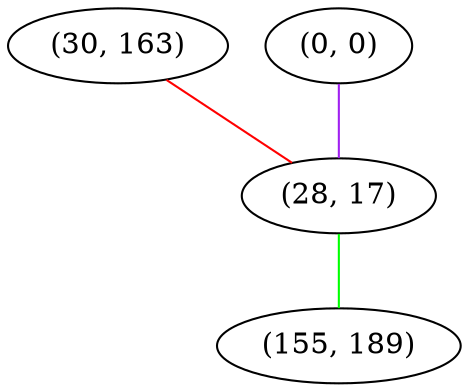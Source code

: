 graph "" {
"(30, 163)";
"(0, 0)";
"(28, 17)";
"(155, 189)";
"(30, 163)" -- "(28, 17)"  [color=red, key=0, weight=1];
"(0, 0)" -- "(28, 17)"  [color=purple, key=0, weight=4];
"(28, 17)" -- "(155, 189)"  [color=green, key=0, weight=2];
}
